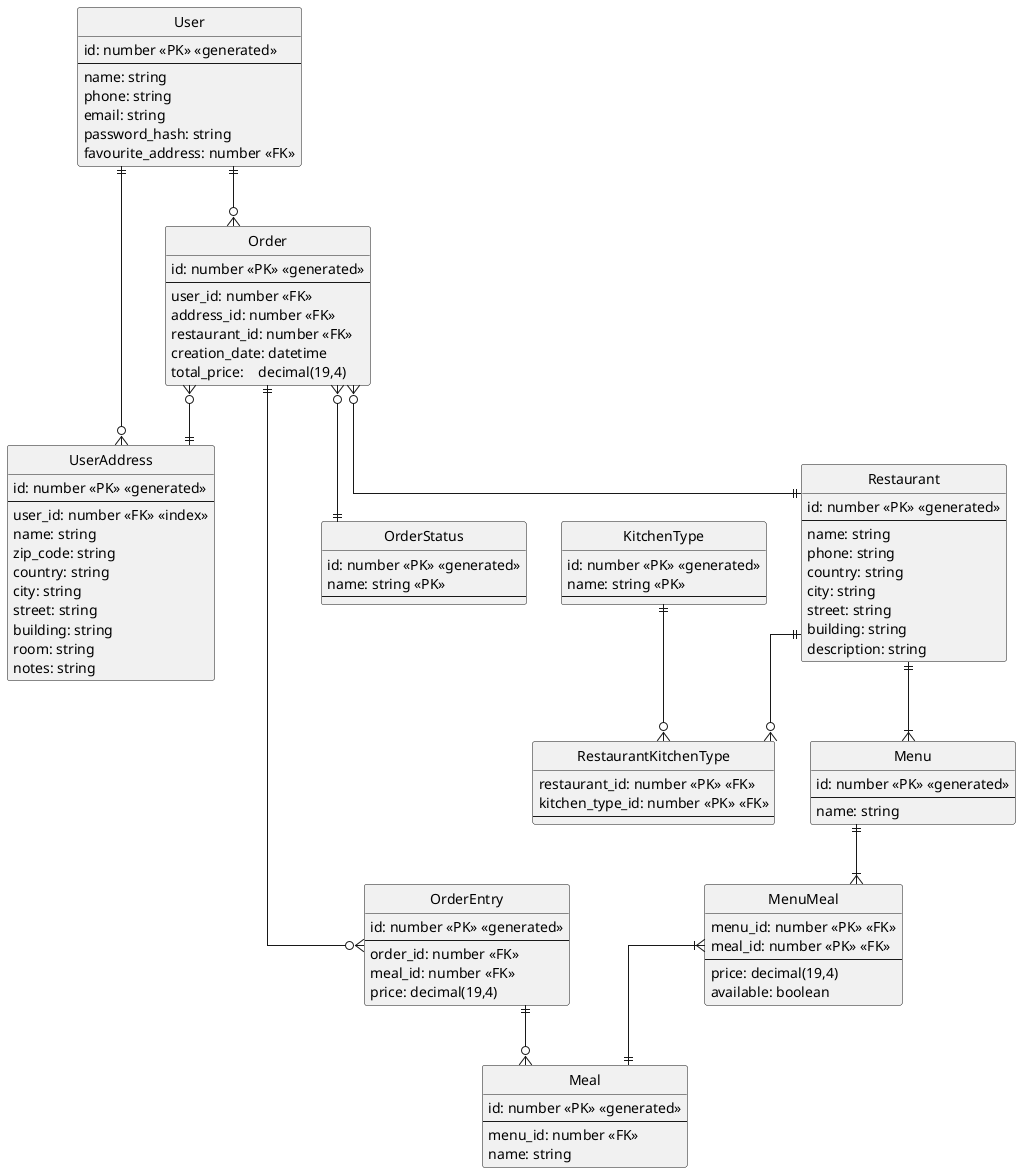 @startuml

' hide the spot
hide circle

' avoid problems with angled crows feet
skinparam linetype ortho

entity "User" {
  id: number <<PK>> <<generated>>
  --
  name: string
  phone: string
  email: string
  password_hash: string
  favourite_address: number <<FK>>
}

entity "UserAddress" {
  id: number <<PK>> <<generated>>
  --
  user_id: number <<FK>> <<index>>
  name: string
  zip_code: string
  country: string
  city: string
  street: string
  building: string
  room: string
  notes: string
}

entity "Order" {
  id: number <<PK>> <<generated>>
  --
  user_id: number <<FK>>
  address_id: number <<FK>>
  restaurant_id: number <<FK>>
  creation_date: datetime
  total_price: 	decimal(19,4)
}

entity "OrderEntry" {
  id: number <<PK>> <<generated>>
  --
  order_id: number <<FK>>
  meal_id: number <<FK>>
  price: decimal(19,4)
}

entity "OrderStatus" {
  id: number <<PK>> <<generated>>
  name: string <<PK>>
  --
}

entity "Restaurant" {
  id: number <<PK>> <<generated>>
  --
  name: string
  phone: string
  country: string
  city: string
  street: string
  building: string
  description: string
}

entity "RestaurantKitchenType" {
  restaurant_id: number <<PK>> <<FK>>
  kitchen_type_id: number <<PK>> <<FK>>
  --
}

entity "KitchenType" {
  id: number <<PK>> <<generated>>
  name: string <<PK>>
  --
}

entity "Menu" {
  id: number <<PK>> <<generated>>
  --
  name: string
}

entity "MenuMeal" {
  menu_id: number <<PK>> <<FK>>
  meal_id: number <<PK>> <<FK>>
  --
  price: decimal(19,4)
  available: boolean
}

entity "Meal" {
  id: number <<PK>> <<generated>>
  --
  menu_id: number <<FK>>
  name: string
}

"User" ||--o{ "Order"
"User" ||--o{ "UserAddress"

"Order" }o--|| "OrderStatus"
"Order" }o--|| "UserAddress"

"Order" }o--|| "Restaurant"
"Order" ||--o{ "OrderEntry"

"OrderEntry" ||--o{ "Meal"

"KitchenType" ||--o{ "RestaurantKitchenType"

"Restaurant" ||--o{ "RestaurantKitchenType"
"Restaurant" ||--|{ "Menu"

"Menu" ||--|{ "MenuMeal"
"MenuMeal" }|--|| "Meal"

@enduml
